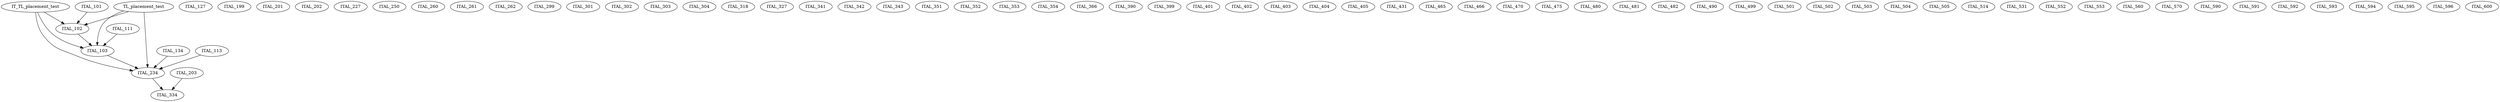 digraph G {
    ITAL_101;
    edge [color=black];
    ITAL_101 -> ITAL_102;
    IT_TL_placement_test -> ITAL_102;
    TL_placement_test -> ITAL_102;
    edge [color=black];
    ITAL_102 -> ITAL_103;
    ITAL_111 -> ITAL_103;
    IT_TL_placement_test -> ITAL_103;
    TL_placement_test -> ITAL_103;
    ITAL_111;
    ITAL_127;
    ITAL_134;
    ITAL_199;
    ITAL_201;
    ITAL_202;
    ITAL_203;
    ITAL_227;
    edge [color=black];
    ITAL_103 -> ITAL_234;
    ITAL_113 -> ITAL_234;
    ITAL_134 -> ITAL_234;
    IT_TL_placement_test -> ITAL_234;
    TL_placement_test -> ITAL_234;
    ITAL_250;
    ITAL_260;
    ITAL_261;
    ITAL_262;
    ITAL_299;
    ITAL_301;
    ITAL_302;
    ITAL_303;
    ITAL_304;
    ITAL_318;
    ITAL_327;
    edge [color=black];
    ITAL_203 -> ITAL_334;
    ITAL_234 -> ITAL_334;
    ITAL_341;
    ITAL_342;
    ITAL_343;
    ITAL_351;
    ITAL_352;
    ITAL_353;
    ITAL_354;
    ITAL_366;
    ITAL_390;
    ITAL_399;
    ITAL_401;
    ITAL_402;
    ITAL_403;
    ITAL_404;
    ITAL_405;
    ITAL_431;
    ITAL_465;
    ITAL_466;
    ITAL_470;
    ITAL_475;
    ITAL_480;
    ITAL_481;
    ITAL_482;
    ITAL_490;
    ITAL_499;
    ITAL_501;
    ITAL_502;
    ITAL_503;
    ITAL_504;
    ITAL_505;
    ITAL_514;
    ITAL_531;
    ITAL_552;
    ITAL_553;
    ITAL_560;
    ITAL_570;
    ITAL_590;
    ITAL_591;
    ITAL_592;
    ITAL_593;
    ITAL_594;
    ITAL_595;
    ITAL_596;
    ITAL_600;
}
